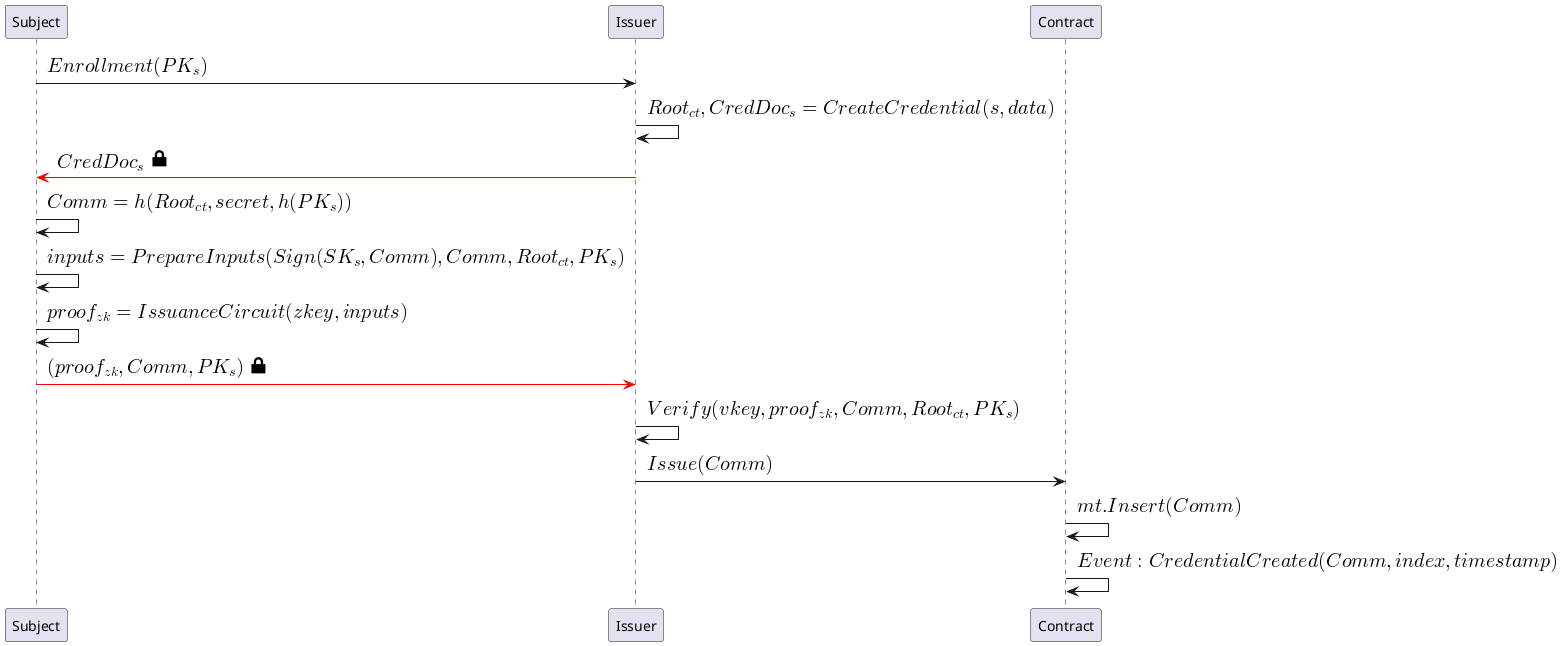 @startuml (id=Registration)
' == Registration Phase ==
Subject -> Issuer: <latex>Enrollment(PK_{s})</latex>
' Creates a credential as a precise proof (merkle tree) for the subject s
Issuer -> Issuer: <latex>Root_{ct}, CredDoc_{s} = CreateCredential(s, data)</latex>
' Send the credential to the subject over an encrypted channel
Issuer -[#FF0000]> Subject: <latex>CredDoc_{s}</latex><size:28><&lock-locked></size>
' Subject -> Subject: <latex>CheckCredClaims()</latex>
' Subject -> Subject: <latex>nullifier = Root_{ct}</lnullifieratex>
' In our case the nullifier is a shared data between the issuer and the subject
' TODO: Alternativaly we could hide the nullifier from the issuer while still able to prove
' the correcness of the commitment (e.g. h(CRoot + salt)).
Subject -> Subject: <latex>Comm = h(Root_{ct}, secret, h(PK_{s}))</latex>
Subject -> Subject: <latex>inputs = PrepareInputs(Sign(SK_{s}, Comm), Comm, Root_{ct}, PK_{s})</latex>
Subject -> Subject: <latex>proof_{zk} = IssuanceCircuit(zkey, inputs)</latex>
Subject -[#FF0000]> Issuer : <latex>(proof_{zk}, Comm, PK_{s})</latex><size:28><&lock-locked></size>
' note right Issuer
'   Checks:
'     - The commitment is from the correct credential root
'     - The commitment is signed by the correct subject
' end note
Issuer -> Issuer: <latex>Verify(vkey, proof_{zk}, Comm, Root_{ct}, PK_{s})</latex>
Issuer -> Contract: <latex>Issue(Comm)</latex>

Contract -> Contract: <latex>mt.Insert(Comm)</latex>
Contract -> Contract: <latex>Event:CredentialCreated(Comm, index, timestamp)</latex>
@enduml

@startuml (id=Approval)
' == Approval Phase ==
Subject -> Contract: <latex>CollectCredentialCreatedEvents()</latex>
Contract --> Subject: <latex>events</latex>
Subject -> Subject: <latex>mt = BuildCertTree(events)</latex>
Subject -> Subject: <latex>ct = BuildCredTree(credDocument)</latex>
Subject -> Subject: <latex>Comm = h(Root_{ct}, secret, h(PK_{s}))</latex>
Subject -> Subject: <latex>proof_{mt} = MerkleProof(Root_{mt}, Comm)</latex>
Subject -> Subject: <latex>inputs = PrepareInputs(Comm, proof_{mt}, Root_{mt}, h(Root_{ct}), sender)</latex>
Subject -> Subject: <latex>proof_{zk} = ApprovalCircuit(zkey, inputs)</latex>
Subject -> Contract: <latex>Approve(proof_{zk}, Root_{mt}, h(Root_{ct}))</latex>
' Attest subject consents with the credential's claims
' note right Contract
'   Checks:
'     - The commitment exists in the contract's merkle tree
'     - The credential was not approved already
'     - The sender is the creator of the proof
' end note
Contract -> Contract: <latex>Verify(vkey, proof_{zk}, Root_{mt}, h(Root_{ct}), sender)</latex>
Contract -> Contract: <latex>MarkCredentialAsIssued(h(Root_{ct}))</latex>
Contract -> Contract: <latex>Event:CredentialIssued(sender, h(Root_{ct}), timestamp)</latex>
@enduml

@startuml (id=Revocation)
' == Revocation ==
Issuer -> Contract: <latex>Revoke(h(Root_{ct}), reason)</latex>
' Subjects can also revoke their credentials if they want
' Subject --> Contract: <latex>Revoke(h(Root_{ct}), reason)</latex>
Contract -> Contract: <latex>MarkCredentialAsRevoked(h(Root_{ct}))</latex>
Contract -> Contract: <latex>Event:CredentialRevoked(h(Root_{ct}), reason, timestamp)</latex>
@enduml

@startuml (id=PresentationAuth)
' == Presentation: Authenticity Check ==
Verifier -> Subject: <latex>RequestAuthProof()</latex>
Subject -> Contract: <latex>CollectCredentialCreatedEvents()</latex>
Contract --> Subject: <latex>events</latex>
Subject -> Subject: <latex>mt = BuildCertTree(events)</latex>
Subject -> Subject: <latex>ct = BuildCredTree(credDocument)</latex>

Subject -> Subject: <latex>Comm = h(Root_{ct}, secret, h(PK_{s}))</latex>
Subject -> Subject: <latex>proof_{mt} = MerkleProof(Root_{mt}, Comm)</latex>
Subject -> Subject: <latex>inputs = PrepareInputs(Sign(SK_{s}, Comm), Comm, proof_{mt}, Root_{mt}, h(Root_{ct}), PK_{s})</latex>
Subject -> Subject: <latex>proof_{zk} = PresentationAuthCircuit(zkey, inputs)</latex>

Subject -> Verifier: <latex>(proof_{zk}, h(Root_{ct}),  Root_{mt}, PK_{s})</latex>
Verifier -> Contract: <latex>IsKnownRoot(Root_{mt})</latex>
Contract --> Verifier: <latex>true/false</latex>
' note right Verifier
'   Checks:
'     - The subject knows the pre-image of a commitment for the presented credential
'     - The credential was issued to him (he has knowledge of the EdDSA private key)
'     - The subject consent with the claims in the credential (i.e. signed by the subject)
'     - The commitment exists in the contract's merkle tree for the given root (was created by the right issuer => require ENS check!)
'     - The credential was not revoked or expired
' end note
Verifier -> Contract: <latex>VerifyCredentialStatus(h(Root_{ct}))</latex>
alt #lightgreen Successful case
  Contract --> Verifier: Credential is valid (not revoked or expired)
else #pink Failure
  Contract --> Verifier: Credential is not valid
end
Verifier -> Verifier: <latex>Verify(vkey, proof_{zk}, h(Root_{ct}), Root_{mt}, PK_{s})</latex>
@enduml

@startuml (id=PresentationConditionalQuery)
' == Presentation: Credential's Conditional Check ==
' TODO: retrieve and check credtree schema
' TODO: add example using merkle multiproof
Verifier -> Subject: <latex>RequestProofFor(FieldKey, Criterion, OP)</latex>
Subject -> Contract: <latex>CollectCredentialCreatedEvents()</latex>
Contract --> Subject: <latex>events</latex>
Subject -> Subject: <latex>mt = BuildCertTree(events)</latex>
Subject -> Subject: <latex>ct = BuildCredTree(credDocument)</latex>
Subject -> Subject: <latex>Comm = h(Root_{ct}, secret, h(PK_{s}))</latex>
Subject -> Subject: <latex>proof_{mt} = MerkleProof(Root_{mt}, Comm)</latex>
Subject -> Subject: <latex>proof_{ct} = MerkleProof(Root_{ct}, h(FieldKey, value, salt))</latex>
Subject -> Subject: <latex>inputs = PrepareInputs(Comm, proof_{mt}, proof_{ct}, Root_{mt}, h(Root_{ct}), FieldKey, Criterion, OP)</latex>
Subject -> Subject: <latex>proof_{zk} = QueryCredentialFieldCircuit(zkey, inputs)</latex>

Subject -> Verifier: <latex>(proof_{zk}, h(Root_{ct}),  Root_{mt})</latex>
Verifier -> Contract: <latex>IsKnownRoot(Root_{mt})</latex>
Contract --> Verifier: <latex>true/false</latex>
Verifier -> Contract: <latex>VerifyCredentialStatus(h(Root_{ct}))</latex>
alt #lightgreen Successful case
  Contract --> Verifier: Credential is valid (not revoked or expired)
else #pink Failure
  Contract --> Verifier: Credential is not valid
end
Verifier -> Verifier: <latex>Verify(vkey, proof_{zk}, h(Root_{ct}), Root_{mt}, FieldKey, Criterion, OP)</latex>
@enduml

@startuml (id=PresentationTimeframe)
Verifier -> Subject: <latex>RequestProofFor(tsk, p, >=)</latex>
Subject -> Contract: <latex>CollectCredentialCreatedEvents()</latex>
Contract --> Subject: <latex>events</latex>
Subject -> Subject: <latex>mt = BuildCertTree(events)</latex>
loop n times
  Subject -> Subject: <latex>ct_{i} = BuildCredTree(CredDoc_{i})</latex>
  Subject -> Subject: <latex>h_{i}, mproof_{i} = merkleProof(ct_{i})</latex>
end
Subject -> Subject: <latex>inputs = PrepareInputs(mt, [h_{0},...,h_{n-1}], [mproof_{0},...,mproof_{n-1}],tsk, p, >=)</latex>
Subject -> Subject: <latex>proof_{zk}, d_{total} = TimeframeProofCircuit(zkey, inputs)</latex>
Subject -> Verifier: <latex>(proof_{zk}, [h_{0},...,h_{n-1}], Root_{mt}, d_{total})</latex>
Verifier -> Contract: <latex>IsKnownRoot(Root_{mt})</latex>
Contract --> Verifier: <latex>true/false</latex>
loop n times
  Verifier -> Contract: <latex>VerifyCredentialStatus(h_{i})</latex>
  alt #lightgreen Successful case
    Contract --> Verifier: Credential is valid (not revoked or expired)
  else #pink Failure
    Contract --> Verifier: Credential is not valid
  end
  Verifier -> Contract: <latex>RetrieveTimestamp(h_{i})</latex>
  Contract --> Verifier: <latex>t_{i}</latex>
  Verifier -> Verifier: <latex>t_{total} = t_{total} + t_{i}</latex>
end
' t_{total} and d_{total} should be close enough (considering a margin of error, i.e. offchain - onchain timestamp intervals).
' d_{total} can never be greater than t_{total} for a valid credential because of the happens before relation between the issuance and approval events.
' each d of d_{total} is created during the credential issuance (offchain), and each t is created during the credential approval (onchain), thus timstamp t must be always after a d.
Verifier -> Verifier: <latex>Check(t_{total} \ge d_{total} \land d_{total}\ \ge \ p)</latex>
Verifier -> Verifier: <latex>Verify(vkey, proof_{zk}, [h_{0},...,h_{n-1}],  Root_{mt}, tsk, d_{total}, p, >=)</latex>
@enduml

@startuml (id=PresentationScore)
Verifier -> Subject: <latex>SendRequirements([T_{0},...,T_{n-1}], [W_{0},...,W_{n-1}])</latex>
Subject -> Contract: <latex>CollectCredentialCreatedEvents()</latex>
Contract --> Subject: <latex>events</latex>
Subject -> Subject: <latex>mt = BuildCertTree(events)</latex>
loop n times
  Subject -> Subject: <latex>doc_{i} = GetCredentialWith(T_{i})</latex>
  Subject -> Subject: <latex>rct_{i}, ct_{i} = BuildCredTree(doc_{i})</latex>
  Subject -> Subject: <latex>mtproof_{i} = merkleProof(mt, h(rct_{i}))</latex>
  Subject -> Subject: <latex>fields_{i} = [doc_{i}.tag, doc_{i}.grade]</latex>
  Subject -> Subject: <latex>ctproof_{i} = merkleMultiProof(ct_{i}, fields_{i})</latex>
end
Subject -> Subject: <latex>inputs = PrepareInputs(mt, [T_{0},...,T_{n-1}], [W_{0},...,W_{n-1}],\\[h_{0},...,h_{n-1}], [fields_{0},...,fields_{n-1}], [mtproof_{0},...,mtproof_{n-1}],\\[ctproof_{0},...,ctproof_{n-1}])</latex>
Subject -> Subject: <latex>proof_{zk}, sc = ScoreCircuit(zkey, inputs)</latex>
Subject -> Verifier: <latex>(proof_{zk}, [T_{0},...,T_{n-1}], [W_{0},...,W_{n-1}], Root_{mt}, [h_{0},...,h_{n-1}], sc)</latex>
Verifier -> Contract: <latex>IsKnownRoot(Root_{mt})</latex>
Contract --> Verifier: <latex>true/false</latex>
loop n times
  Verifier -> Contract: <latex>VerifyCredentialStatus(h_{i})</latex>
  alt #lightgreen Successful case
    Contract --> Verifier: Credential is valid (not revoked or expired)
  else #pink Failure
    Contract --> Verifier: Credential is not valid
  end
end
Verifier -> Verifier: <latex>Verify(vkey, proof_{zk}, [T_{0},...,T_{n-1}], [W_{0},...,W_{n-1}], Root_{mt}, sc)</latex>
@enduml

@enduml
